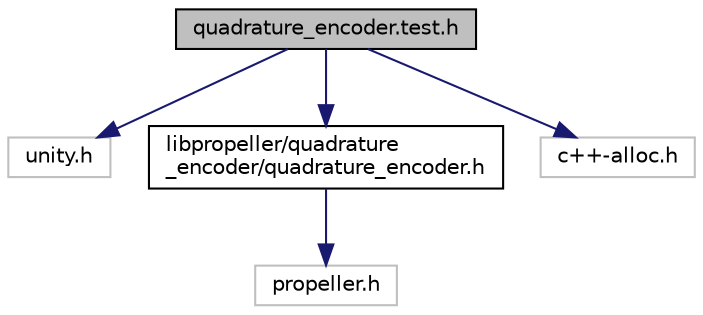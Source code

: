 digraph "quadrature_encoder.test.h"
{
  edge [fontname="Helvetica",fontsize="10",labelfontname="Helvetica",labelfontsize="10"];
  node [fontname="Helvetica",fontsize="10",shape=record];
  Node1 [label="quadrature_encoder.test.h",height=0.2,width=0.4,color="black", fillcolor="grey75", style="filled" fontcolor="black"];
  Node1 -> Node2 [color="midnightblue",fontsize="10",style="solid",fontname="Helvetica"];
  Node2 [label="unity.h",height=0.2,width=0.4,color="grey75", fillcolor="white", style="filled"];
  Node1 -> Node3 [color="midnightblue",fontsize="10",style="solid",fontname="Helvetica"];
  Node3 [label="libpropeller/quadrature\l_encoder/quadrature_encoder.h",height=0.2,width=0.4,color="black", fillcolor="white", style="filled",URL="$quadrature__encoder_8h.html"];
  Node3 -> Node4 [color="midnightblue",fontsize="10",style="solid",fontname="Helvetica"];
  Node4 [label="propeller.h",height=0.2,width=0.4,color="grey75", fillcolor="white", style="filled"];
  Node1 -> Node5 [color="midnightblue",fontsize="10",style="solid",fontname="Helvetica"];
  Node5 [label="c++-alloc.h",height=0.2,width=0.4,color="grey75", fillcolor="white", style="filled"];
}
